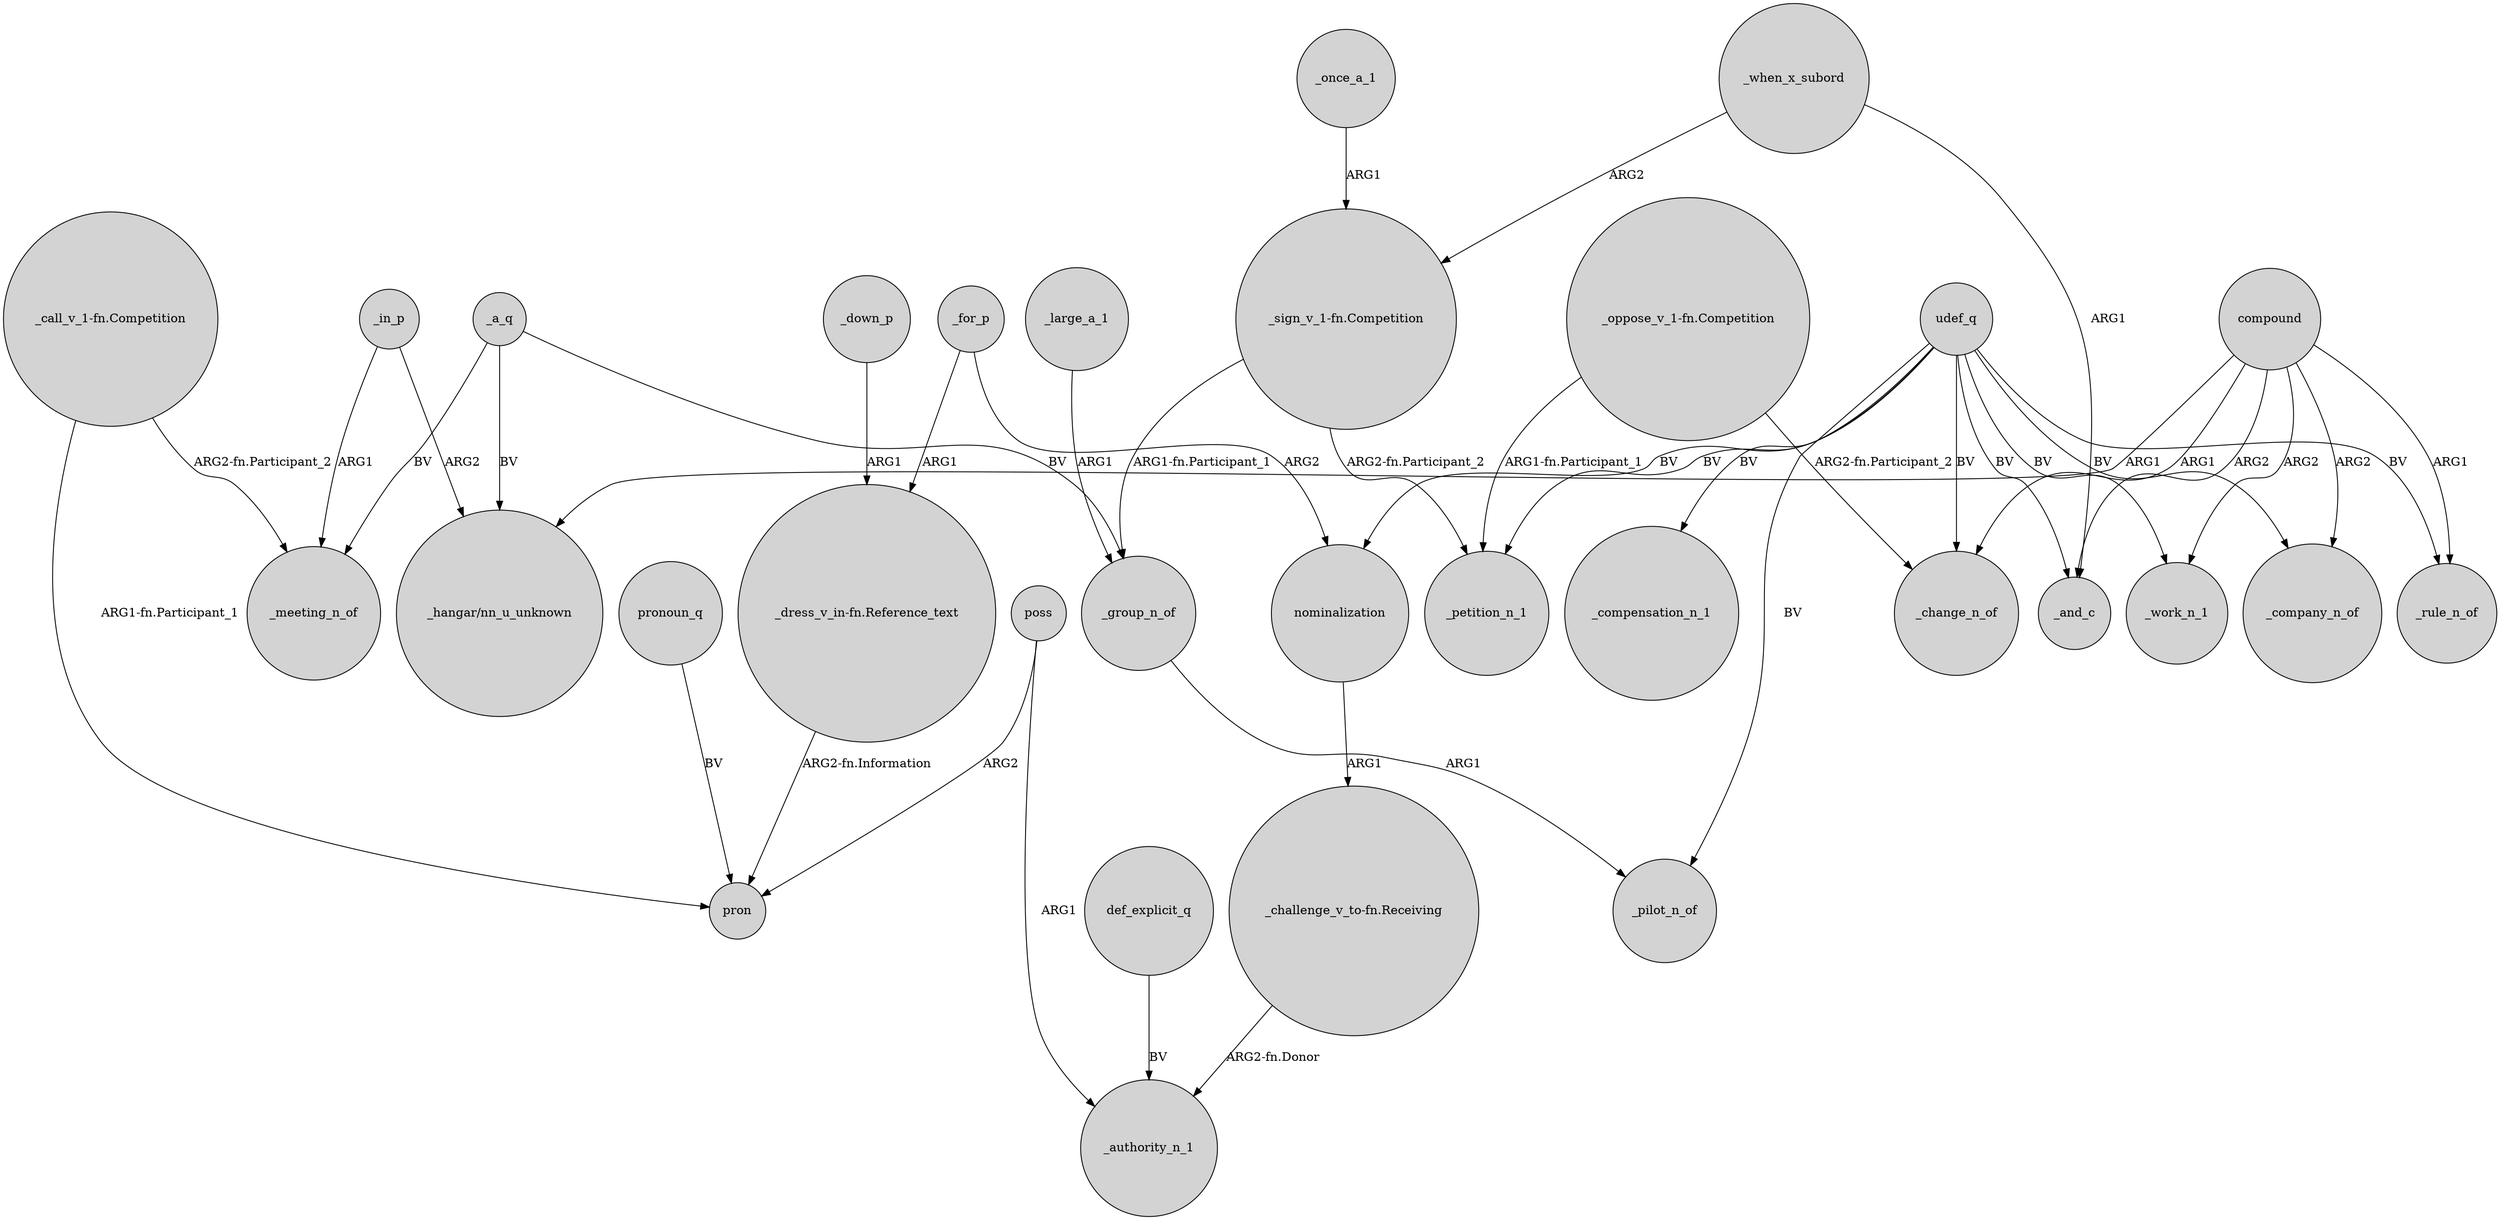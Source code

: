 digraph {
	node [shape=circle style=filled]
	udef_q -> _change_n_of [label=BV]
	_group_n_of -> _pilot_n_of [label=ARG1]
	_when_x_subord -> _and_c [label=ARG1]
	_down_p -> "_dress_v_in-fn.Reference_text" [label=ARG1]
	_in_p -> "_hangar/nn_u_unknown" [label=ARG2]
	def_explicit_q -> _authority_n_1 [label=BV]
	"_call_v_1-fn.Competition" -> pron [label="ARG1-fn.Participant_1"]
	"_oppose_v_1-fn.Competition" -> _change_n_of [label="ARG2-fn.Participant_2"]
	"_dress_v_in-fn.Reference_text" -> pron [label="ARG2-fn.Information"]
	udef_q -> nominalization [label=BV]
	"_oppose_v_1-fn.Competition" -> _petition_n_1 [label="ARG1-fn.Participant_1"]
	compound -> _work_n_1 [label=ARG2]
	"_sign_v_1-fn.Competition" -> _group_n_of [label="ARG1-fn.Participant_1"]
	udef_q -> _work_n_1 [label=BV]
	"_sign_v_1-fn.Competition" -> _petition_n_1 [label="ARG2-fn.Participant_2"]
	udef_q -> _petition_n_1 [label=BV]
	udef_q -> _and_c [label=BV]
	compound -> _company_n_of [label=ARG2]
	compound -> _and_c [label=ARG2]
	_a_q -> _group_n_of [label=BV]
	udef_q -> _compensation_n_1 [label=BV]
	"_call_v_1-fn.Competition" -> _meeting_n_of [label="ARG2-fn.Participant_2"]
	udef_q -> _pilot_n_of [label=BV]
	pronoun_q -> pron [label=BV]
	poss -> pron [label=ARG2]
	_a_q -> _meeting_n_of [label=BV]
	_when_x_subord -> "_sign_v_1-fn.Competition" [label=ARG2]
	"_challenge_v_to-fn.Receiving" -> _authority_n_1 [label="ARG2-fn.Donor"]
	_for_p -> "_dress_v_in-fn.Reference_text" [label=ARG1]
	udef_q -> _company_n_of [label=BV]
	_a_q -> "_hangar/nn_u_unknown" [label=BV]
	poss -> _authority_n_1 [label=ARG1]
	_for_p -> nominalization [label=ARG2]
	compound -> _change_n_of [label=ARG1]
	_in_p -> _meeting_n_of [label=ARG1]
	udef_q -> _rule_n_of [label=BV]
	_once_a_1 -> "_sign_v_1-fn.Competition" [label=ARG1]
	compound -> "_hangar/nn_u_unknown" [label=ARG1]
	_large_a_1 -> _group_n_of [label=ARG1]
	compound -> _rule_n_of [label=ARG1]
	nominalization -> "_challenge_v_to-fn.Receiving" [label=ARG1]
}

